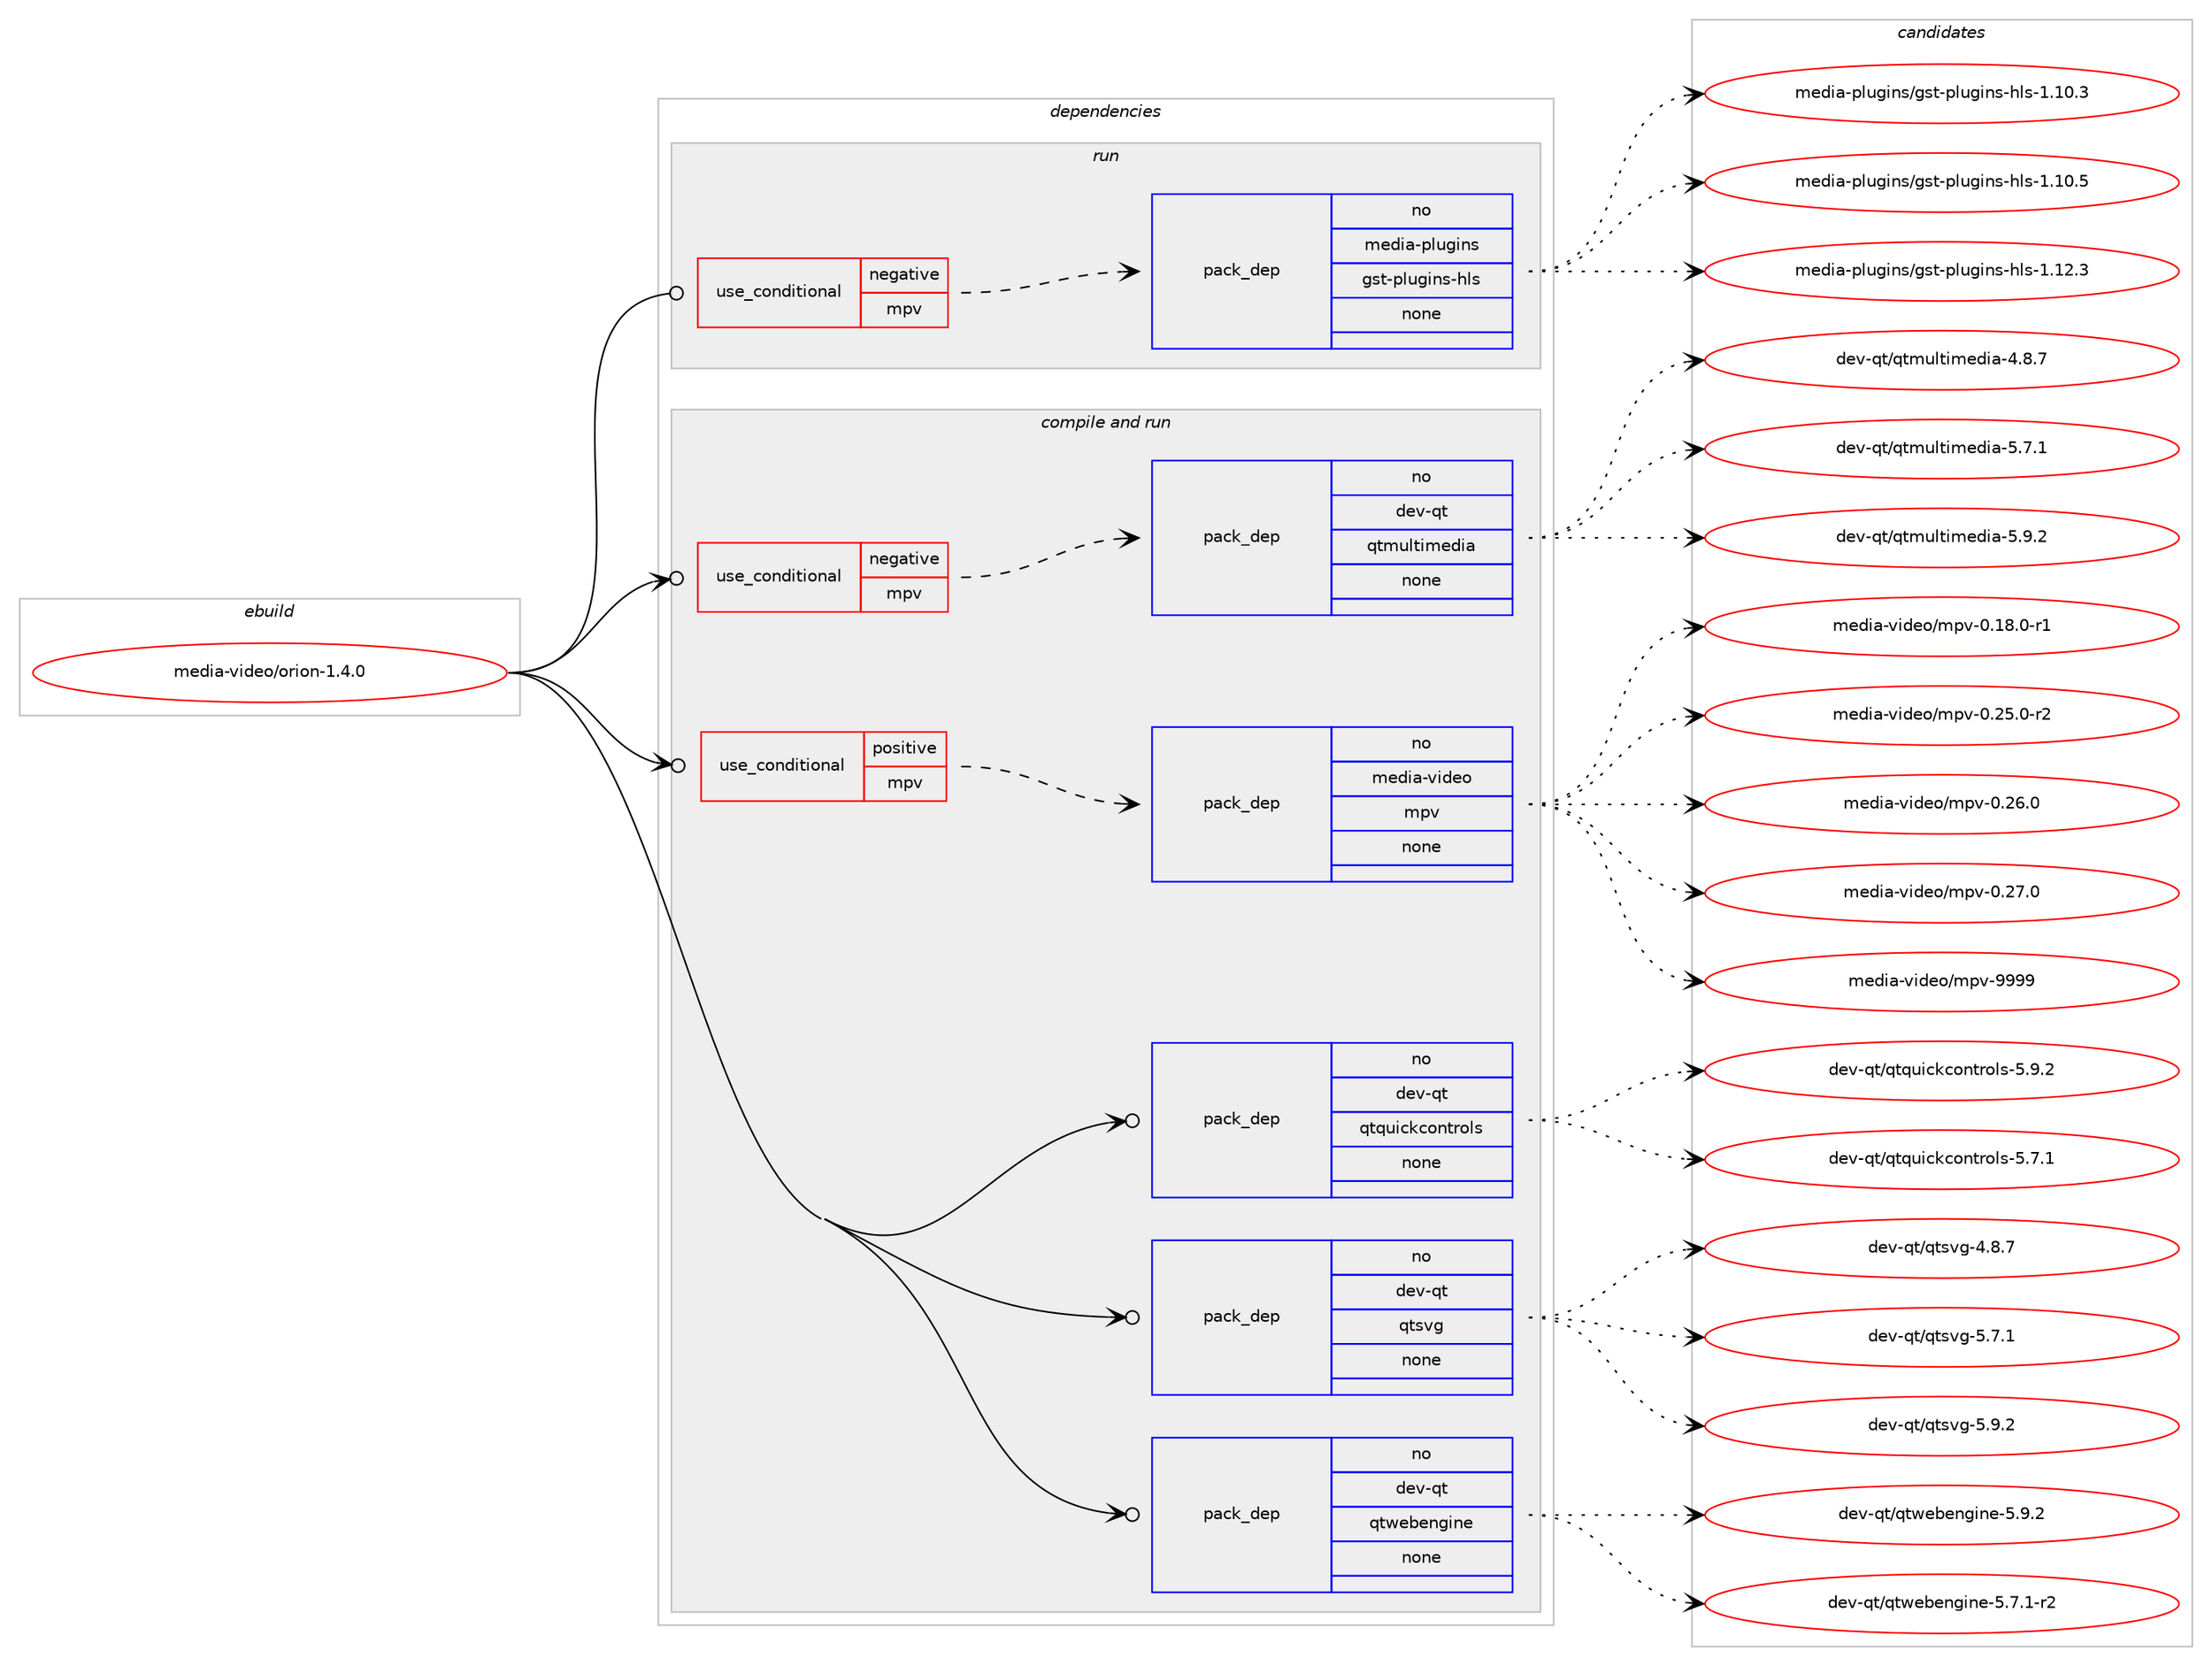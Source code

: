 digraph prolog {

# *************
# Graph options
# *************

newrank=true;
concentrate=true;
compound=true;
graph [rankdir=LR,fontname=Helvetica,fontsize=10,ranksep=1.5];#, ranksep=2.5, nodesep=0.2];
edge  [arrowhead=vee];
node  [fontname=Helvetica,fontsize=10];

# **********
# The ebuild
# **********

subgraph cluster_leftcol {
color=gray;
rank=same;
label=<<i>ebuild</i>>;
id [label="media-video/orion-1.4.0", color=red, width=4, href="../media-video/orion-1.4.0.svg"];
}

# ****************
# The dependencies
# ****************

subgraph cluster_midcol {
color=gray;
label=<<i>dependencies</i>>;
subgraph cluster_compile {
fillcolor="#eeeeee";
style=filled;
label=<<i>compile</i>>;
}
subgraph cluster_compileandrun {
fillcolor="#eeeeee";
style=filled;
label=<<i>compile and run</i>>;
subgraph cond97729 {
dependency396209 [label=<<TABLE BORDER="0" CELLBORDER="1" CELLSPACING="0" CELLPADDING="4"><TR><TD ROWSPAN="3" CELLPADDING="10">use_conditional</TD></TR><TR><TD>negative</TD></TR><TR><TD>mpv</TD></TR></TABLE>>, shape=none, color=red];
subgraph pack292066 {
dependency396210 [label=<<TABLE BORDER="0" CELLBORDER="1" CELLSPACING="0" CELLPADDING="4" WIDTH="220"><TR><TD ROWSPAN="6" CELLPADDING="30">pack_dep</TD></TR><TR><TD WIDTH="110">no</TD></TR><TR><TD>dev-qt</TD></TR><TR><TD>qtmultimedia</TD></TR><TR><TD>none</TD></TR><TR><TD></TD></TR></TABLE>>, shape=none, color=blue];
}
dependency396209:e -> dependency396210:w [weight=20,style="dashed",arrowhead="vee"];
}
id:e -> dependency396209:w [weight=20,style="solid",arrowhead="odotvee"];
subgraph cond97730 {
dependency396211 [label=<<TABLE BORDER="0" CELLBORDER="1" CELLSPACING="0" CELLPADDING="4"><TR><TD ROWSPAN="3" CELLPADDING="10">use_conditional</TD></TR><TR><TD>positive</TD></TR><TR><TD>mpv</TD></TR></TABLE>>, shape=none, color=red];
subgraph pack292067 {
dependency396212 [label=<<TABLE BORDER="0" CELLBORDER="1" CELLSPACING="0" CELLPADDING="4" WIDTH="220"><TR><TD ROWSPAN="6" CELLPADDING="30">pack_dep</TD></TR><TR><TD WIDTH="110">no</TD></TR><TR><TD>media-video</TD></TR><TR><TD>mpv</TD></TR><TR><TD>none</TD></TR><TR><TD></TD></TR></TABLE>>, shape=none, color=blue];
}
dependency396211:e -> dependency396212:w [weight=20,style="dashed",arrowhead="vee"];
}
id:e -> dependency396211:w [weight=20,style="solid",arrowhead="odotvee"];
subgraph pack292068 {
dependency396213 [label=<<TABLE BORDER="0" CELLBORDER="1" CELLSPACING="0" CELLPADDING="4" WIDTH="220"><TR><TD ROWSPAN="6" CELLPADDING="30">pack_dep</TD></TR><TR><TD WIDTH="110">no</TD></TR><TR><TD>dev-qt</TD></TR><TR><TD>qtquickcontrols</TD></TR><TR><TD>none</TD></TR><TR><TD></TD></TR></TABLE>>, shape=none, color=blue];
}
id:e -> dependency396213:w [weight=20,style="solid",arrowhead="odotvee"];
subgraph pack292069 {
dependency396214 [label=<<TABLE BORDER="0" CELLBORDER="1" CELLSPACING="0" CELLPADDING="4" WIDTH="220"><TR><TD ROWSPAN="6" CELLPADDING="30">pack_dep</TD></TR><TR><TD WIDTH="110">no</TD></TR><TR><TD>dev-qt</TD></TR><TR><TD>qtsvg</TD></TR><TR><TD>none</TD></TR><TR><TD></TD></TR></TABLE>>, shape=none, color=blue];
}
id:e -> dependency396214:w [weight=20,style="solid",arrowhead="odotvee"];
subgraph pack292070 {
dependency396215 [label=<<TABLE BORDER="0" CELLBORDER="1" CELLSPACING="0" CELLPADDING="4" WIDTH="220"><TR><TD ROWSPAN="6" CELLPADDING="30">pack_dep</TD></TR><TR><TD WIDTH="110">no</TD></TR><TR><TD>dev-qt</TD></TR><TR><TD>qtwebengine</TD></TR><TR><TD>none</TD></TR><TR><TD></TD></TR></TABLE>>, shape=none, color=blue];
}
id:e -> dependency396215:w [weight=20,style="solid",arrowhead="odotvee"];
}
subgraph cluster_run {
fillcolor="#eeeeee";
style=filled;
label=<<i>run</i>>;
subgraph cond97731 {
dependency396216 [label=<<TABLE BORDER="0" CELLBORDER="1" CELLSPACING="0" CELLPADDING="4"><TR><TD ROWSPAN="3" CELLPADDING="10">use_conditional</TD></TR><TR><TD>negative</TD></TR><TR><TD>mpv</TD></TR></TABLE>>, shape=none, color=red];
subgraph pack292071 {
dependency396217 [label=<<TABLE BORDER="0" CELLBORDER="1" CELLSPACING="0" CELLPADDING="4" WIDTH="220"><TR><TD ROWSPAN="6" CELLPADDING="30">pack_dep</TD></TR><TR><TD WIDTH="110">no</TD></TR><TR><TD>media-plugins</TD></TR><TR><TD>gst-plugins-hls</TD></TR><TR><TD>none</TD></TR><TR><TD></TD></TR></TABLE>>, shape=none, color=blue];
}
dependency396216:e -> dependency396217:w [weight=20,style="dashed",arrowhead="vee"];
}
id:e -> dependency396216:w [weight=20,style="solid",arrowhead="odot"];
}
}

# **************
# The candidates
# **************

subgraph cluster_choices {
rank=same;
color=gray;
label=<<i>candidates</i>>;

subgraph choice292066 {
color=black;
nodesep=1;
choice100101118451131164711311610911710811610510910110010597455246564655 [label="dev-qt/qtmultimedia-4.8.7", color=red, width=4,href="../dev-qt/qtmultimedia-4.8.7.svg"];
choice100101118451131164711311610911710811610510910110010597455346554649 [label="dev-qt/qtmultimedia-5.7.1", color=red, width=4,href="../dev-qt/qtmultimedia-5.7.1.svg"];
choice100101118451131164711311610911710811610510910110010597455346574650 [label="dev-qt/qtmultimedia-5.9.2", color=red, width=4,href="../dev-qt/qtmultimedia-5.9.2.svg"];
dependency396210:e -> choice100101118451131164711311610911710811610510910110010597455246564655:w [style=dotted,weight="100"];
dependency396210:e -> choice100101118451131164711311610911710811610510910110010597455346554649:w [style=dotted,weight="100"];
dependency396210:e -> choice100101118451131164711311610911710811610510910110010597455346574650:w [style=dotted,weight="100"];
}
subgraph choice292067 {
color=black;
nodesep=1;
choice109101100105974511810510010111147109112118454846495646484511449 [label="media-video/mpv-0.18.0-r1", color=red, width=4,href="../media-video/mpv-0.18.0-r1.svg"];
choice109101100105974511810510010111147109112118454846505346484511450 [label="media-video/mpv-0.25.0-r2", color=red, width=4,href="../media-video/mpv-0.25.0-r2.svg"];
choice10910110010597451181051001011114710911211845484650544648 [label="media-video/mpv-0.26.0", color=red, width=4,href="../media-video/mpv-0.26.0.svg"];
choice10910110010597451181051001011114710911211845484650554648 [label="media-video/mpv-0.27.0", color=red, width=4,href="../media-video/mpv-0.27.0.svg"];
choice1091011001059745118105100101111471091121184557575757 [label="media-video/mpv-9999", color=red, width=4,href="../media-video/mpv-9999.svg"];
dependency396212:e -> choice109101100105974511810510010111147109112118454846495646484511449:w [style=dotted,weight="100"];
dependency396212:e -> choice109101100105974511810510010111147109112118454846505346484511450:w [style=dotted,weight="100"];
dependency396212:e -> choice10910110010597451181051001011114710911211845484650544648:w [style=dotted,weight="100"];
dependency396212:e -> choice10910110010597451181051001011114710911211845484650554648:w [style=dotted,weight="100"];
dependency396212:e -> choice1091011001059745118105100101111471091121184557575757:w [style=dotted,weight="100"];
}
subgraph choice292068 {
color=black;
nodesep=1;
choice10010111845113116471131161131171059910799111110116114111108115455346554649 [label="dev-qt/qtquickcontrols-5.7.1", color=red, width=4,href="../dev-qt/qtquickcontrols-5.7.1.svg"];
choice10010111845113116471131161131171059910799111110116114111108115455346574650 [label="dev-qt/qtquickcontrols-5.9.2", color=red, width=4,href="../dev-qt/qtquickcontrols-5.9.2.svg"];
dependency396213:e -> choice10010111845113116471131161131171059910799111110116114111108115455346554649:w [style=dotted,weight="100"];
dependency396213:e -> choice10010111845113116471131161131171059910799111110116114111108115455346574650:w [style=dotted,weight="100"];
}
subgraph choice292069 {
color=black;
nodesep=1;
choice1001011184511311647113116115118103455246564655 [label="dev-qt/qtsvg-4.8.7", color=red, width=4,href="../dev-qt/qtsvg-4.8.7.svg"];
choice1001011184511311647113116115118103455346554649 [label="dev-qt/qtsvg-5.7.1", color=red, width=4,href="../dev-qt/qtsvg-5.7.1.svg"];
choice1001011184511311647113116115118103455346574650 [label="dev-qt/qtsvg-5.9.2", color=red, width=4,href="../dev-qt/qtsvg-5.9.2.svg"];
dependency396214:e -> choice1001011184511311647113116115118103455246564655:w [style=dotted,weight="100"];
dependency396214:e -> choice1001011184511311647113116115118103455346554649:w [style=dotted,weight="100"];
dependency396214:e -> choice1001011184511311647113116115118103455346574650:w [style=dotted,weight="100"];
}
subgraph choice292070 {
color=black;
nodesep=1;
choice1001011184511311647113116119101981011101031051101014553465546494511450 [label="dev-qt/qtwebengine-5.7.1-r2", color=red, width=4,href="../dev-qt/qtwebengine-5.7.1-r2.svg"];
choice100101118451131164711311611910198101110103105110101455346574650 [label="dev-qt/qtwebengine-5.9.2", color=red, width=4,href="../dev-qt/qtwebengine-5.9.2.svg"];
dependency396215:e -> choice1001011184511311647113116119101981011101031051101014553465546494511450:w [style=dotted,weight="100"];
dependency396215:e -> choice100101118451131164711311611910198101110103105110101455346574650:w [style=dotted,weight="100"];
}
subgraph choice292071 {
color=black;
nodesep=1;
choice109101100105974511210811710310511011547103115116451121081171031051101154510410811545494649484651 [label="media-plugins/gst-plugins-hls-1.10.3", color=red, width=4,href="../media-plugins/gst-plugins-hls-1.10.3.svg"];
choice109101100105974511210811710310511011547103115116451121081171031051101154510410811545494649484653 [label="media-plugins/gst-plugins-hls-1.10.5", color=red, width=4,href="../media-plugins/gst-plugins-hls-1.10.5.svg"];
choice109101100105974511210811710310511011547103115116451121081171031051101154510410811545494649504651 [label="media-plugins/gst-plugins-hls-1.12.3", color=red, width=4,href="../media-plugins/gst-plugins-hls-1.12.3.svg"];
dependency396217:e -> choice109101100105974511210811710310511011547103115116451121081171031051101154510410811545494649484651:w [style=dotted,weight="100"];
dependency396217:e -> choice109101100105974511210811710310511011547103115116451121081171031051101154510410811545494649484653:w [style=dotted,weight="100"];
dependency396217:e -> choice109101100105974511210811710310511011547103115116451121081171031051101154510410811545494649504651:w [style=dotted,weight="100"];
}
}

}
